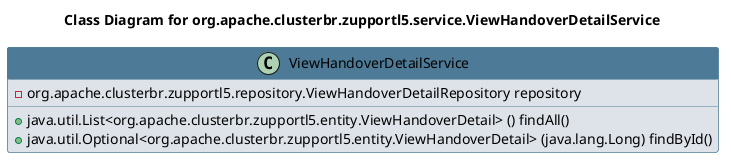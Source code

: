 @startuml 
skinparam class { 
 BackgroundColor #DEE3E9 
 ArrowColor #4D7A97 
 BorderColor #4D7A97 
}
left to right direction 
title Class Diagram for org.apache.clusterbr.zupportl5.service.ViewHandoverDetailService
skinparam titleBackgroundColor White
skinparam classHeaderBackgroundColor #4D7A97 
skinparam stereotypeCBackgroundColor #F8981D 

class ViewHandoverDetailService {
 - org.apache.clusterbr.zupportl5.repository.ViewHandoverDetailRepository repository
 + java.util.List<org.apache.clusterbr.zupportl5.entity.ViewHandoverDetail> () findAll()
 + java.util.Optional<org.apache.clusterbr.zupportl5.entity.ViewHandoverDetail> (java.lang.Long) findById()
}
@enduml